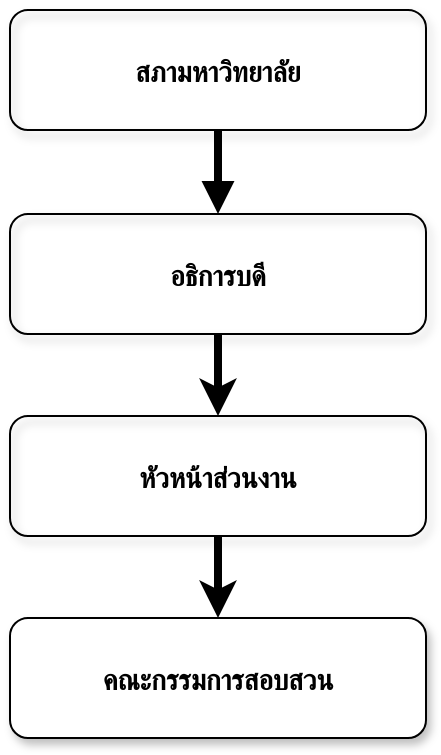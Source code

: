 <mxfile pages="1" version="11.2.2" type="github"><diagram name="Page-1" id="97916047-d0de-89f5-080d-49f4d83e522f"><mxGraphModel dx="1422" dy="796" grid="1" gridSize="10" guides="1" tooltips="1" connect="1" arrows="1" fold="1" page="1" pageScale="1.5" pageWidth="1169" pageHeight="827" background="#ffffff" math="0" shadow="0"><root><mxCell id="0"/><mxCell id="1" parent="0"/><mxCell id="2" value="สภามหาวิทยาลัย" style="rounded=1;fillColor=none;strokeColor=#000000;shadow=1;gradientColor=none;fontStyle=1;fontColor=#000000;fontSize=14;" parent="1" vertex="1"><mxGeometry x="672" y="206" width="208" height="60" as="geometry"/></mxCell><mxCell id="KNoVTzbSGDGg9R8dJh5L-55" style="edgeStyle=orthogonalEdgeStyle;rounded=1;orthogonalLoop=1;jettySize=auto;html=1;exitX=0.5;exitY=1;exitDx=0;exitDy=0;entryX=0.5;entryY=0;entryDx=0;entryDy=0;strokeWidth=4;" edge="1" parent="1" source="3" target="4"><mxGeometry relative="1" as="geometry"/></mxCell><mxCell id="3" value="อธิการบดี" style="rounded=1;fillColor=none;strokeColor=#000000;shadow=1;gradientColor=none;fontStyle=1;fontColor=#000000;fontSize=14;" parent="1" vertex="1"><mxGeometry x="672" y="308" width="208" height="60" as="geometry"/></mxCell><mxCell id="KNoVTzbSGDGg9R8dJh5L-56" style="edgeStyle=orthogonalEdgeStyle;rounded=1;orthogonalLoop=1;jettySize=auto;html=1;exitX=0.5;exitY=1;exitDx=0;exitDy=0;strokeColor=#000000;strokeWidth=4;fontColor=#000000;" edge="1" parent="1" source="4" target="13"><mxGeometry relative="1" as="geometry"/></mxCell><mxCell id="4" value="หัวหน้าส่วนงาน" style="rounded=1;fillColor=none;strokeColor=#000000;shadow=1;gradientColor=none;fontStyle=1;fontColor=#000000;fontSize=14;" parent="1" vertex="1"><mxGeometry x="672" y="409" width="208" height="60" as="geometry"/></mxCell><mxCell id="13" value="คณะกรรมการสอบสวน" style="rounded=1;fillColor=#ffffff;strokeColor=#000000;shadow=1;gradientColor=none;fontStyle=1;fontColor=#000000;fontSize=14;" parent="1" vertex="1"><mxGeometry x="672" y="510" width="208" height="60" as="geometry"/></mxCell><mxCell id="29" value="" style="edgeStyle=elbowEdgeStyle;elbow=vertical;strokeWidth=4;endArrow=block;endFill=1;fontStyle=1;strokeColor=#000000;" parent="1" source="2" target="3" edge="1"><mxGeometry x="22" y="165.5" width="100" height="100" as="geometry"><mxPoint x="22" y="265.5" as="sourcePoint"/><mxPoint x="122" y="165.5" as="targetPoint"/></mxGeometry></mxCell></root></mxGraphModel></diagram></mxfile>